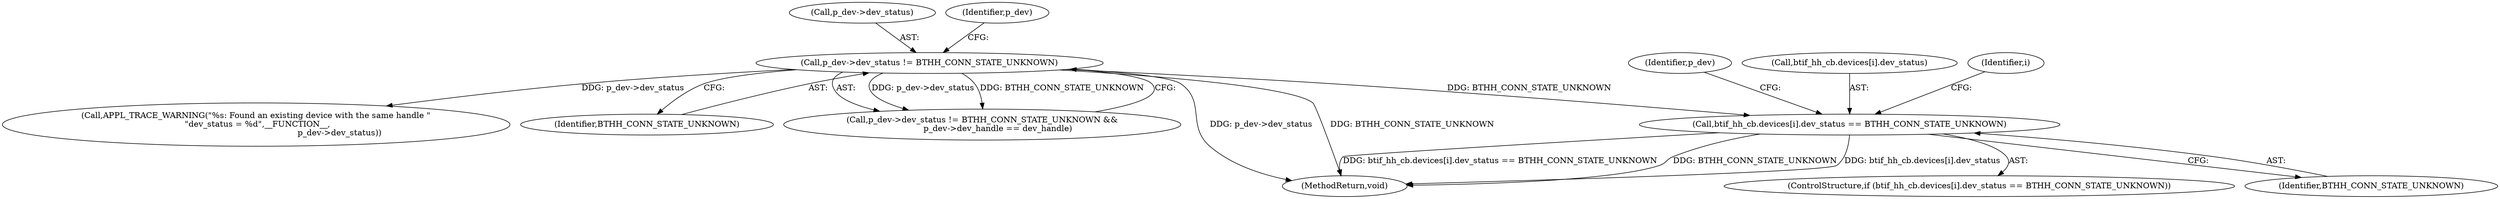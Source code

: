 digraph "0_Android_472271b153c5dc53c28beac55480a8d8434b2d5c_7@array" {
"1000277" [label="(Call,btif_hh_cb.devices[i].dev_status == BTHH_CONN_STATE_UNKNOWN)"];
"1000141" [label="(Call,p_dev->dev_status != BTHH_CONN_STATE_UNKNOWN)"];
"1000388" [label="(MethodReturn,void)"];
"1000288" [label="(Identifier,p_dev)"];
"1000152" [label="(Call,APPL_TRACE_WARNING(\"%s: Found an existing device with the same handle \"\n \"dev_status = %d\",__FUNCTION__,\n                                                                p_dev->dev_status))"];
"1000276" [label="(ControlStructure,if (btif_hh_cb.devices[i].dev_status == BTHH_CONN_STATE_UNKNOWN))"];
"1000141" [label="(Call,p_dev->dev_status != BTHH_CONN_STATE_UNKNOWN)"];
"1000145" [label="(Identifier,BTHH_CONN_STATE_UNKNOWN)"];
"1000140" [label="(Call,p_dev->dev_status != BTHH_CONN_STATE_UNKNOWN &&\n            p_dev->dev_handle == dev_handle)"];
"1000142" [label="(Call,p_dev->dev_status)"];
"1000278" [label="(Call,btif_hh_cb.devices[i].dev_status)"];
"1000285" [label="(Identifier,BTHH_CONN_STATE_UNKNOWN)"];
"1000148" [label="(Identifier,p_dev)"];
"1000277" [label="(Call,btif_hh_cb.devices[i].dev_status == BTHH_CONN_STATE_UNKNOWN)"];
"1000274" [label="(Identifier,i)"];
"1000277" -> "1000276"  [label="AST: "];
"1000277" -> "1000285"  [label="CFG: "];
"1000278" -> "1000277"  [label="AST: "];
"1000285" -> "1000277"  [label="AST: "];
"1000288" -> "1000277"  [label="CFG: "];
"1000274" -> "1000277"  [label="CFG: "];
"1000277" -> "1000388"  [label="DDG: BTHH_CONN_STATE_UNKNOWN"];
"1000277" -> "1000388"  [label="DDG: btif_hh_cb.devices[i].dev_status"];
"1000277" -> "1000388"  [label="DDG: btif_hh_cb.devices[i].dev_status == BTHH_CONN_STATE_UNKNOWN"];
"1000141" -> "1000277"  [label="DDG: BTHH_CONN_STATE_UNKNOWN"];
"1000141" -> "1000140"  [label="AST: "];
"1000141" -> "1000145"  [label="CFG: "];
"1000142" -> "1000141"  [label="AST: "];
"1000145" -> "1000141"  [label="AST: "];
"1000148" -> "1000141"  [label="CFG: "];
"1000140" -> "1000141"  [label="CFG: "];
"1000141" -> "1000388"  [label="DDG: p_dev->dev_status"];
"1000141" -> "1000388"  [label="DDG: BTHH_CONN_STATE_UNKNOWN"];
"1000141" -> "1000140"  [label="DDG: p_dev->dev_status"];
"1000141" -> "1000140"  [label="DDG: BTHH_CONN_STATE_UNKNOWN"];
"1000141" -> "1000152"  [label="DDG: p_dev->dev_status"];
}
